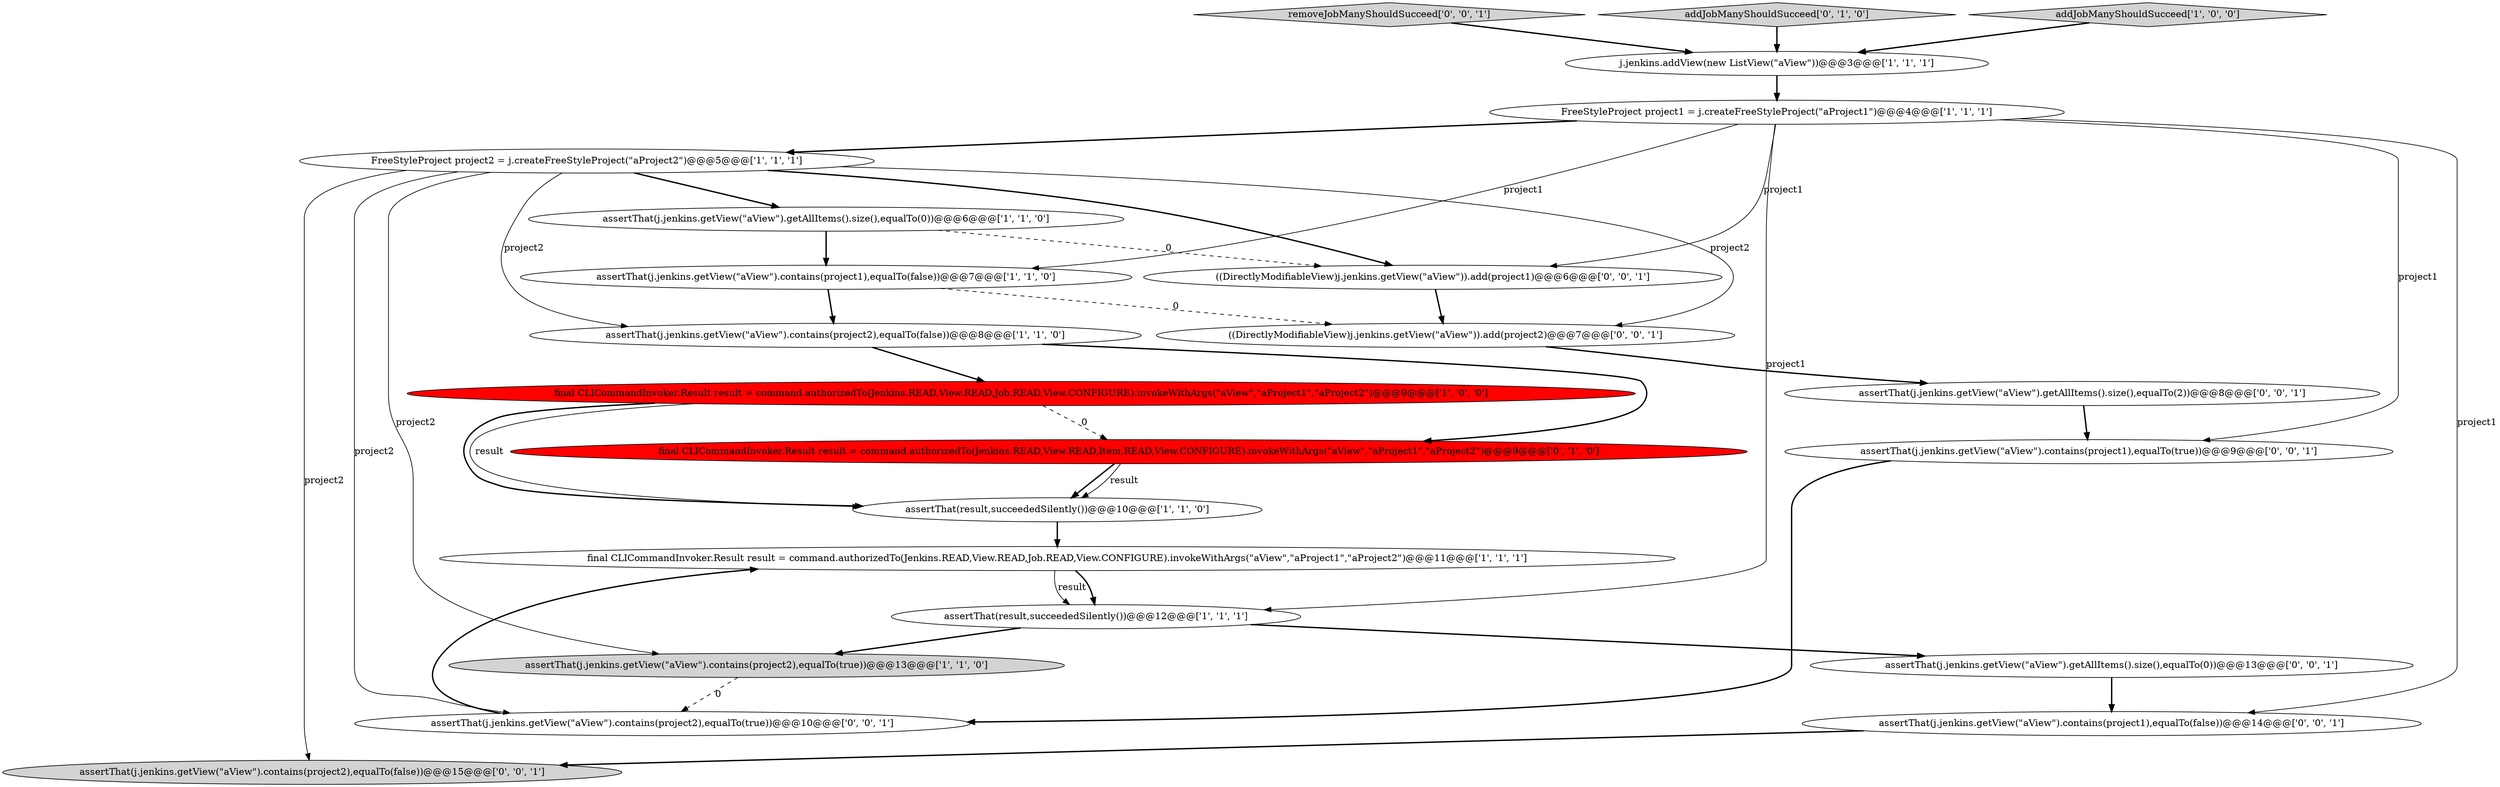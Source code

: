 digraph {
12 [style = filled, label = "final CLICommandInvoker.Result result = command.authorizedTo(Jenkins.READ,View.READ,Item.READ,View.CONFIGURE).invokeWithArgs(\"aView\",\"aProject1\",\"aProject2\")@@@9@@@['0', '1', '0']", fillcolor = red, shape = ellipse image = "AAA1AAABBB2BBB"];
4 [style = filled, label = "assertThat(j.jenkins.getView(\"aView\").contains(project2),equalTo(false))@@@8@@@['1', '1', '0']", fillcolor = white, shape = ellipse image = "AAA0AAABBB1BBB"];
21 [style = filled, label = "assertThat(j.jenkins.getView(\"aView\").contains(project2),equalTo(true))@@@10@@@['0', '0', '1']", fillcolor = white, shape = ellipse image = "AAA0AAABBB3BBB"];
3 [style = filled, label = "j.jenkins.addView(new ListView(\"aView\"))@@@3@@@['1', '1', '1']", fillcolor = white, shape = ellipse image = "AAA0AAABBB1BBB"];
7 [style = filled, label = "assertThat(j.jenkins.getView(\"aView\").contains(project2),equalTo(true))@@@13@@@['1', '1', '0']", fillcolor = lightgray, shape = ellipse image = "AAA0AAABBB1BBB"];
18 [style = filled, label = "removeJobManyShouldSucceed['0', '0', '1']", fillcolor = lightgray, shape = diamond image = "AAA0AAABBB3BBB"];
20 [style = filled, label = "assertThat(j.jenkins.getView(\"aView\").contains(project1),equalTo(false))@@@14@@@['0', '0', '1']", fillcolor = white, shape = ellipse image = "AAA0AAABBB3BBB"];
2 [style = filled, label = "assertThat(result,succeededSilently())@@@10@@@['1', '1', '0']", fillcolor = white, shape = ellipse image = "AAA0AAABBB1BBB"];
16 [style = filled, label = "((DirectlyModifiableView)j.jenkins.getView(\"aView\")).add(project1)@@@6@@@['0', '0', '1']", fillcolor = white, shape = ellipse image = "AAA0AAABBB3BBB"];
0 [style = filled, label = "final CLICommandInvoker.Result result = command.authorizedTo(Jenkins.READ,View.READ,Job.READ,View.CONFIGURE).invokeWithArgs(\"aView\",\"aProject1\",\"aProject2\")@@@11@@@['1', '1', '1']", fillcolor = white, shape = ellipse image = "AAA0AAABBB1BBB"];
11 [style = filled, label = "final CLICommandInvoker.Result result = command.authorizedTo(Jenkins.READ,View.READ,Job.READ,View.CONFIGURE).invokeWithArgs(\"aView\",\"aProject1\",\"aProject2\")@@@9@@@['1', '0', '0']", fillcolor = red, shape = ellipse image = "AAA1AAABBB1BBB"];
19 [style = filled, label = "assertThat(j.jenkins.getView(\"aView\").contains(project1),equalTo(true))@@@9@@@['0', '0', '1']", fillcolor = white, shape = ellipse image = "AAA0AAABBB3BBB"];
1 [style = filled, label = "FreeStyleProject project2 = j.createFreeStyleProject(\"aProject2\")@@@5@@@['1', '1', '1']", fillcolor = white, shape = ellipse image = "AAA0AAABBB1BBB"];
13 [style = filled, label = "addJobManyShouldSucceed['0', '1', '0']", fillcolor = lightgray, shape = diamond image = "AAA0AAABBB2BBB"];
10 [style = filled, label = "assertThat(j.jenkins.getView(\"aView\").contains(project1),equalTo(false))@@@7@@@['1', '1', '0']", fillcolor = white, shape = ellipse image = "AAA0AAABBB1BBB"];
22 [style = filled, label = "assertThat(j.jenkins.getView(\"aView\").getAllItems().size(),equalTo(0))@@@13@@@['0', '0', '1']", fillcolor = white, shape = ellipse image = "AAA0AAABBB3BBB"];
5 [style = filled, label = "addJobManyShouldSucceed['1', '0', '0']", fillcolor = lightgray, shape = diamond image = "AAA0AAABBB1BBB"];
6 [style = filled, label = "assertThat(j.jenkins.getView(\"aView\").getAllItems().size(),equalTo(0))@@@6@@@['1', '1', '0']", fillcolor = white, shape = ellipse image = "AAA0AAABBB1BBB"];
15 [style = filled, label = "assertThat(j.jenkins.getView(\"aView\").getAllItems().size(),equalTo(2))@@@8@@@['0', '0', '1']", fillcolor = white, shape = ellipse image = "AAA0AAABBB3BBB"];
8 [style = filled, label = "assertThat(result,succeededSilently())@@@12@@@['1', '1', '1']", fillcolor = white, shape = ellipse image = "AAA0AAABBB1BBB"];
17 [style = filled, label = "assertThat(j.jenkins.getView(\"aView\").contains(project2),equalTo(false))@@@15@@@['0', '0', '1']", fillcolor = lightgray, shape = ellipse image = "AAA0AAABBB3BBB"];
9 [style = filled, label = "FreeStyleProject project1 = j.createFreeStyleProject(\"aProject1\")@@@4@@@['1', '1', '1']", fillcolor = white, shape = ellipse image = "AAA0AAABBB1BBB"];
14 [style = filled, label = "((DirectlyModifiableView)j.jenkins.getView(\"aView\")).add(project2)@@@7@@@['0', '0', '1']", fillcolor = white, shape = ellipse image = "AAA0AAABBB3BBB"];
5->3 [style = bold, label=""];
1->14 [style = solid, label="project2"];
18->3 [style = bold, label=""];
20->17 [style = bold, label=""];
7->21 [style = dashed, label="0"];
1->17 [style = solid, label="project2"];
9->16 [style = solid, label="project1"];
21->0 [style = bold, label=""];
1->7 [style = solid, label="project2"];
1->21 [style = solid, label="project2"];
11->2 [style = solid, label="result"];
9->19 [style = solid, label="project1"];
11->12 [style = dashed, label="0"];
15->19 [style = bold, label=""];
11->2 [style = bold, label=""];
9->20 [style = solid, label="project1"];
8->7 [style = bold, label=""];
8->22 [style = bold, label=""];
3->9 [style = bold, label=""];
12->2 [style = bold, label=""];
12->2 [style = solid, label="result"];
2->0 [style = bold, label=""];
1->6 [style = bold, label=""];
6->16 [style = dashed, label="0"];
0->8 [style = solid, label="result"];
13->3 [style = bold, label=""];
22->20 [style = bold, label=""];
1->4 [style = solid, label="project2"];
1->16 [style = bold, label=""];
9->8 [style = solid, label="project1"];
6->10 [style = bold, label=""];
0->8 [style = bold, label=""];
10->4 [style = bold, label=""];
4->12 [style = bold, label=""];
16->14 [style = bold, label=""];
14->15 [style = bold, label=""];
9->1 [style = bold, label=""];
4->11 [style = bold, label=""];
9->10 [style = solid, label="project1"];
10->14 [style = dashed, label="0"];
19->21 [style = bold, label=""];
}
